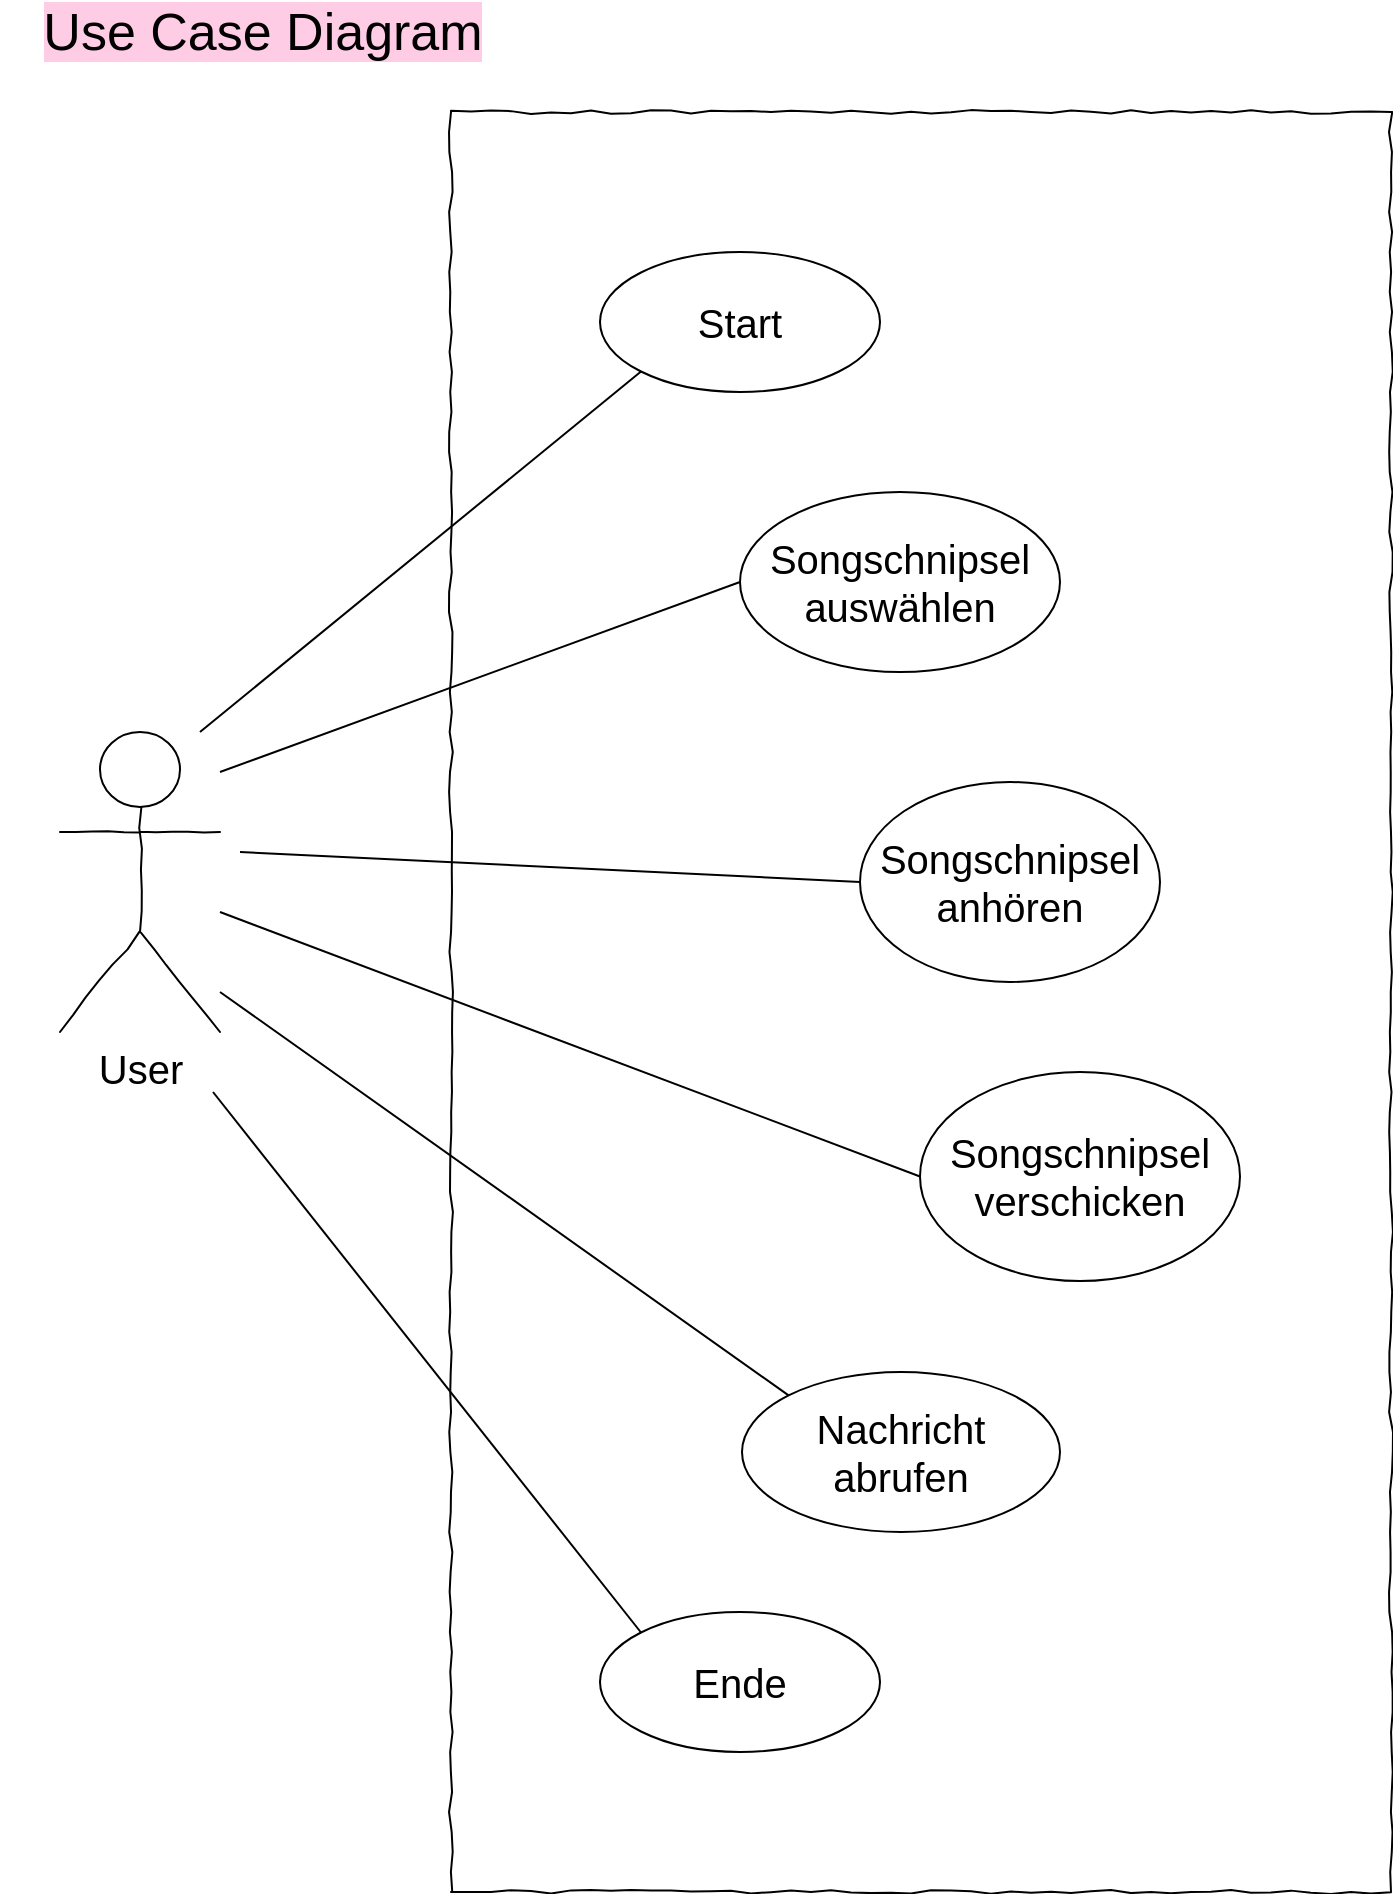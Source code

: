 <mxfile version="14.5.1" type="device"><diagram id="eABxH6KchpevJOSPAdKw" name="Seite-1"><mxGraphModel dx="2017" dy="1644" grid="1" gridSize="10" guides="1" tooltips="1" connect="1" arrows="1" fold="1" page="1" pageScale="1" pageWidth="827" pageHeight="1169" math="0" shadow="0"><root><mxCell id="0"/><mxCell id="1" parent="0"/><mxCell id="eKMqQ8dbtNjeR5PTg80F-1" value="&lt;font style=&quot;font-size: 20px&quot;&gt;User&lt;/font&gt;" style="shape=umlActor;verticalLabelPosition=bottom;labelBackgroundColor=#ffffff;verticalAlign=top;html=1;rounded=1;shadow=0;comic=1;strokeWidth=1;comic=1" vertex="1" parent="1"><mxGeometry x="890" y="410" width="80" height="150" as="geometry"/></mxCell><mxCell id="eKMqQ8dbtNjeR5PTg80F-3" value="&lt;div style=&quot;text-align: left&quot;&gt;&lt;br&gt;&lt;/div&gt;" style="rounded=0;whiteSpace=wrap;html=1;comic=1;" vertex="1" parent="1"><mxGeometry x="1085.5" y="100" width="470" height="890" as="geometry"/></mxCell><mxCell id="eKMqQ8dbtNjeR5PTg80F-6" value="&lt;font style=&quot;font-size: 20px&quot;&gt;Songschnipsel auswählen&lt;/font&gt;" style="ellipse;whiteSpace=wrap;html=1;rounded=1;shadow=0;strokeWidth=1;comic=1;" vertex="1" parent="1"><mxGeometry x="1230" y="290" width="160" height="90" as="geometry"/></mxCell><mxCell id="eKMqQ8dbtNjeR5PTg80F-7" value="&lt;font style=&quot;font-size: 20px&quot;&gt;Start&lt;/font&gt;" style="ellipse;whiteSpace=wrap;html=1;rounded=1;shadow=0;strokeWidth=1;comic=1;" vertex="1" parent="1"><mxGeometry x="1160" y="170" width="140" height="70" as="geometry"/></mxCell><mxCell id="eKMqQ8dbtNjeR5PTg80F-8" value="&lt;font style=&quot;font-size: 20px&quot;&gt;Ende&lt;/font&gt;" style="ellipse;whiteSpace=wrap;html=1;rounded=1;shadow=0;strokeWidth=1;comic=1;" vertex="1" parent="1"><mxGeometry x="1160" y="850" width="140" height="70" as="geometry"/></mxCell><mxCell id="eKMqQ8dbtNjeR5PTg80F-9" value="&lt;font style=&quot;font-size: 20px&quot;&gt;Songschnipsel verschicken&lt;/font&gt;" style="ellipse;whiteSpace=wrap;html=1;rounded=1;shadow=0;strokeWidth=1;comic=1;" vertex="1" parent="1"><mxGeometry x="1320" y="580" width="160" height="104.5" as="geometry"/></mxCell><mxCell id="eKMqQ8dbtNjeR5PTg80F-10" value="&lt;font style=&quot;font-size: 20px&quot;&gt;Songschnipsel anhören&lt;/font&gt;" style="ellipse;whiteSpace=wrap;html=1;rounded=1;shadow=0;strokeWidth=1;comic=1;" vertex="1" parent="1"><mxGeometry x="1290" y="435" width="150" height="100" as="geometry"/></mxCell><mxCell id="eKMqQ8dbtNjeR5PTg80F-11" value="&lt;font style=&quot;font-size: 20px&quot;&gt;Nachricht abrufen&lt;/font&gt;" style="ellipse;whiteSpace=wrap;html=1;rounded=1;shadow=0;strokeWidth=1;comic=1;" vertex="1" parent="1"><mxGeometry x="1231" y="730" width="159" height="80" as="geometry"/></mxCell><mxCell id="eKMqQ8dbtNjeR5PTg80F-17" value="&lt;font style=&quot;font-size: 26px ; background-color: rgb(255 , 204 , 230)&quot;&gt;Use Case Diagram&lt;/font&gt;" style="text;html=1;strokeColor=none;fillColor=none;align=center;verticalAlign=middle;whiteSpace=wrap;rounded=0;" vertex="1" parent="1"><mxGeometry x="860" y="50" width="263" height="20" as="geometry"/></mxCell><mxCell id="eKMqQ8dbtNjeR5PTg80F-18" value="" style="endArrow=none;html=1;entryX=0;entryY=1;entryDx=0;entryDy=0;" edge="1" parent="1" target="eKMqQ8dbtNjeR5PTg80F-7"><mxGeometry width="50" height="50" relative="1" as="geometry"><mxPoint x="960" y="410" as="sourcePoint"/><mxPoint x="1010" y="360" as="targetPoint"/></mxGeometry></mxCell><mxCell id="eKMqQ8dbtNjeR5PTg80F-19" value="" style="endArrow=none;html=1;entryX=0;entryY=0.5;entryDx=0;entryDy=0;" edge="1" parent="1" target="eKMqQ8dbtNjeR5PTg80F-6"><mxGeometry width="50" height="50" relative="1" as="geometry"><mxPoint x="970" y="430" as="sourcePoint"/><mxPoint x="1020" y="380" as="targetPoint"/></mxGeometry></mxCell><mxCell id="eKMqQ8dbtNjeR5PTg80F-20" value="" style="endArrow=none;html=1;entryX=0;entryY=0.5;entryDx=0;entryDy=0;" edge="1" parent="1" target="eKMqQ8dbtNjeR5PTg80F-10"><mxGeometry width="50" height="50" relative="1" as="geometry"><mxPoint x="980" y="470" as="sourcePoint"/><mxPoint x="1030" y="420" as="targetPoint"/></mxGeometry></mxCell><mxCell id="eKMqQ8dbtNjeR5PTg80F-21" value="" style="endArrow=none;html=1;entryX=0;entryY=0.5;entryDx=0;entryDy=0;" edge="1" parent="1" target="eKMqQ8dbtNjeR5PTg80F-9"><mxGeometry width="50" height="50" relative="1" as="geometry"><mxPoint x="970" y="500" as="sourcePoint"/><mxPoint x="1020" y="450" as="targetPoint"/></mxGeometry></mxCell><mxCell id="eKMqQ8dbtNjeR5PTg80F-22" value="" style="endArrow=none;html=1;entryX=0;entryY=0;entryDx=0;entryDy=0;" edge="1" parent="1" target="eKMqQ8dbtNjeR5PTg80F-11"><mxGeometry width="50" height="50" relative="1" as="geometry"><mxPoint x="970" y="540" as="sourcePoint"/><mxPoint x="1020" y="490" as="targetPoint"/></mxGeometry></mxCell><mxCell id="eKMqQ8dbtNjeR5PTg80F-23" value="" style="endArrow=none;html=1;entryX=0;entryY=0;entryDx=0;entryDy=0;" edge="1" parent="1" target="eKMqQ8dbtNjeR5PTg80F-8"><mxGeometry width="50" height="50" relative="1" as="geometry"><mxPoint x="966.5" y="590" as="sourcePoint"/><mxPoint x="1016.5" y="540" as="targetPoint"/></mxGeometry></mxCell></root></mxGraphModel></diagram></mxfile>